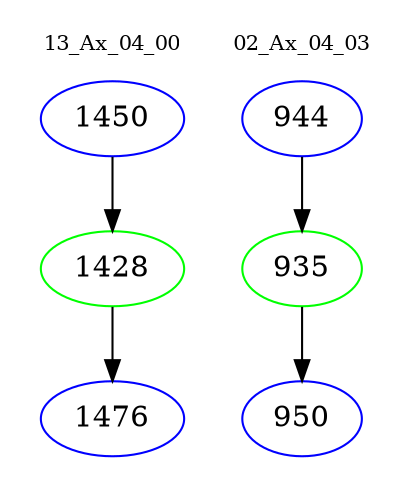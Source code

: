 digraph{
subgraph cluster_0 {
color = white
label = "13_Ax_04_00";
fontsize=10;
T0_1450 [label="1450", color="blue"]
T0_1450 -> T0_1428 [color="black"]
T0_1428 [label="1428", color="green"]
T0_1428 -> T0_1476 [color="black"]
T0_1476 [label="1476", color="blue"]
}
subgraph cluster_1 {
color = white
label = "02_Ax_04_03";
fontsize=10;
T1_944 [label="944", color="blue"]
T1_944 -> T1_935 [color="black"]
T1_935 [label="935", color="green"]
T1_935 -> T1_950 [color="black"]
T1_950 [label="950", color="blue"]
}
}
